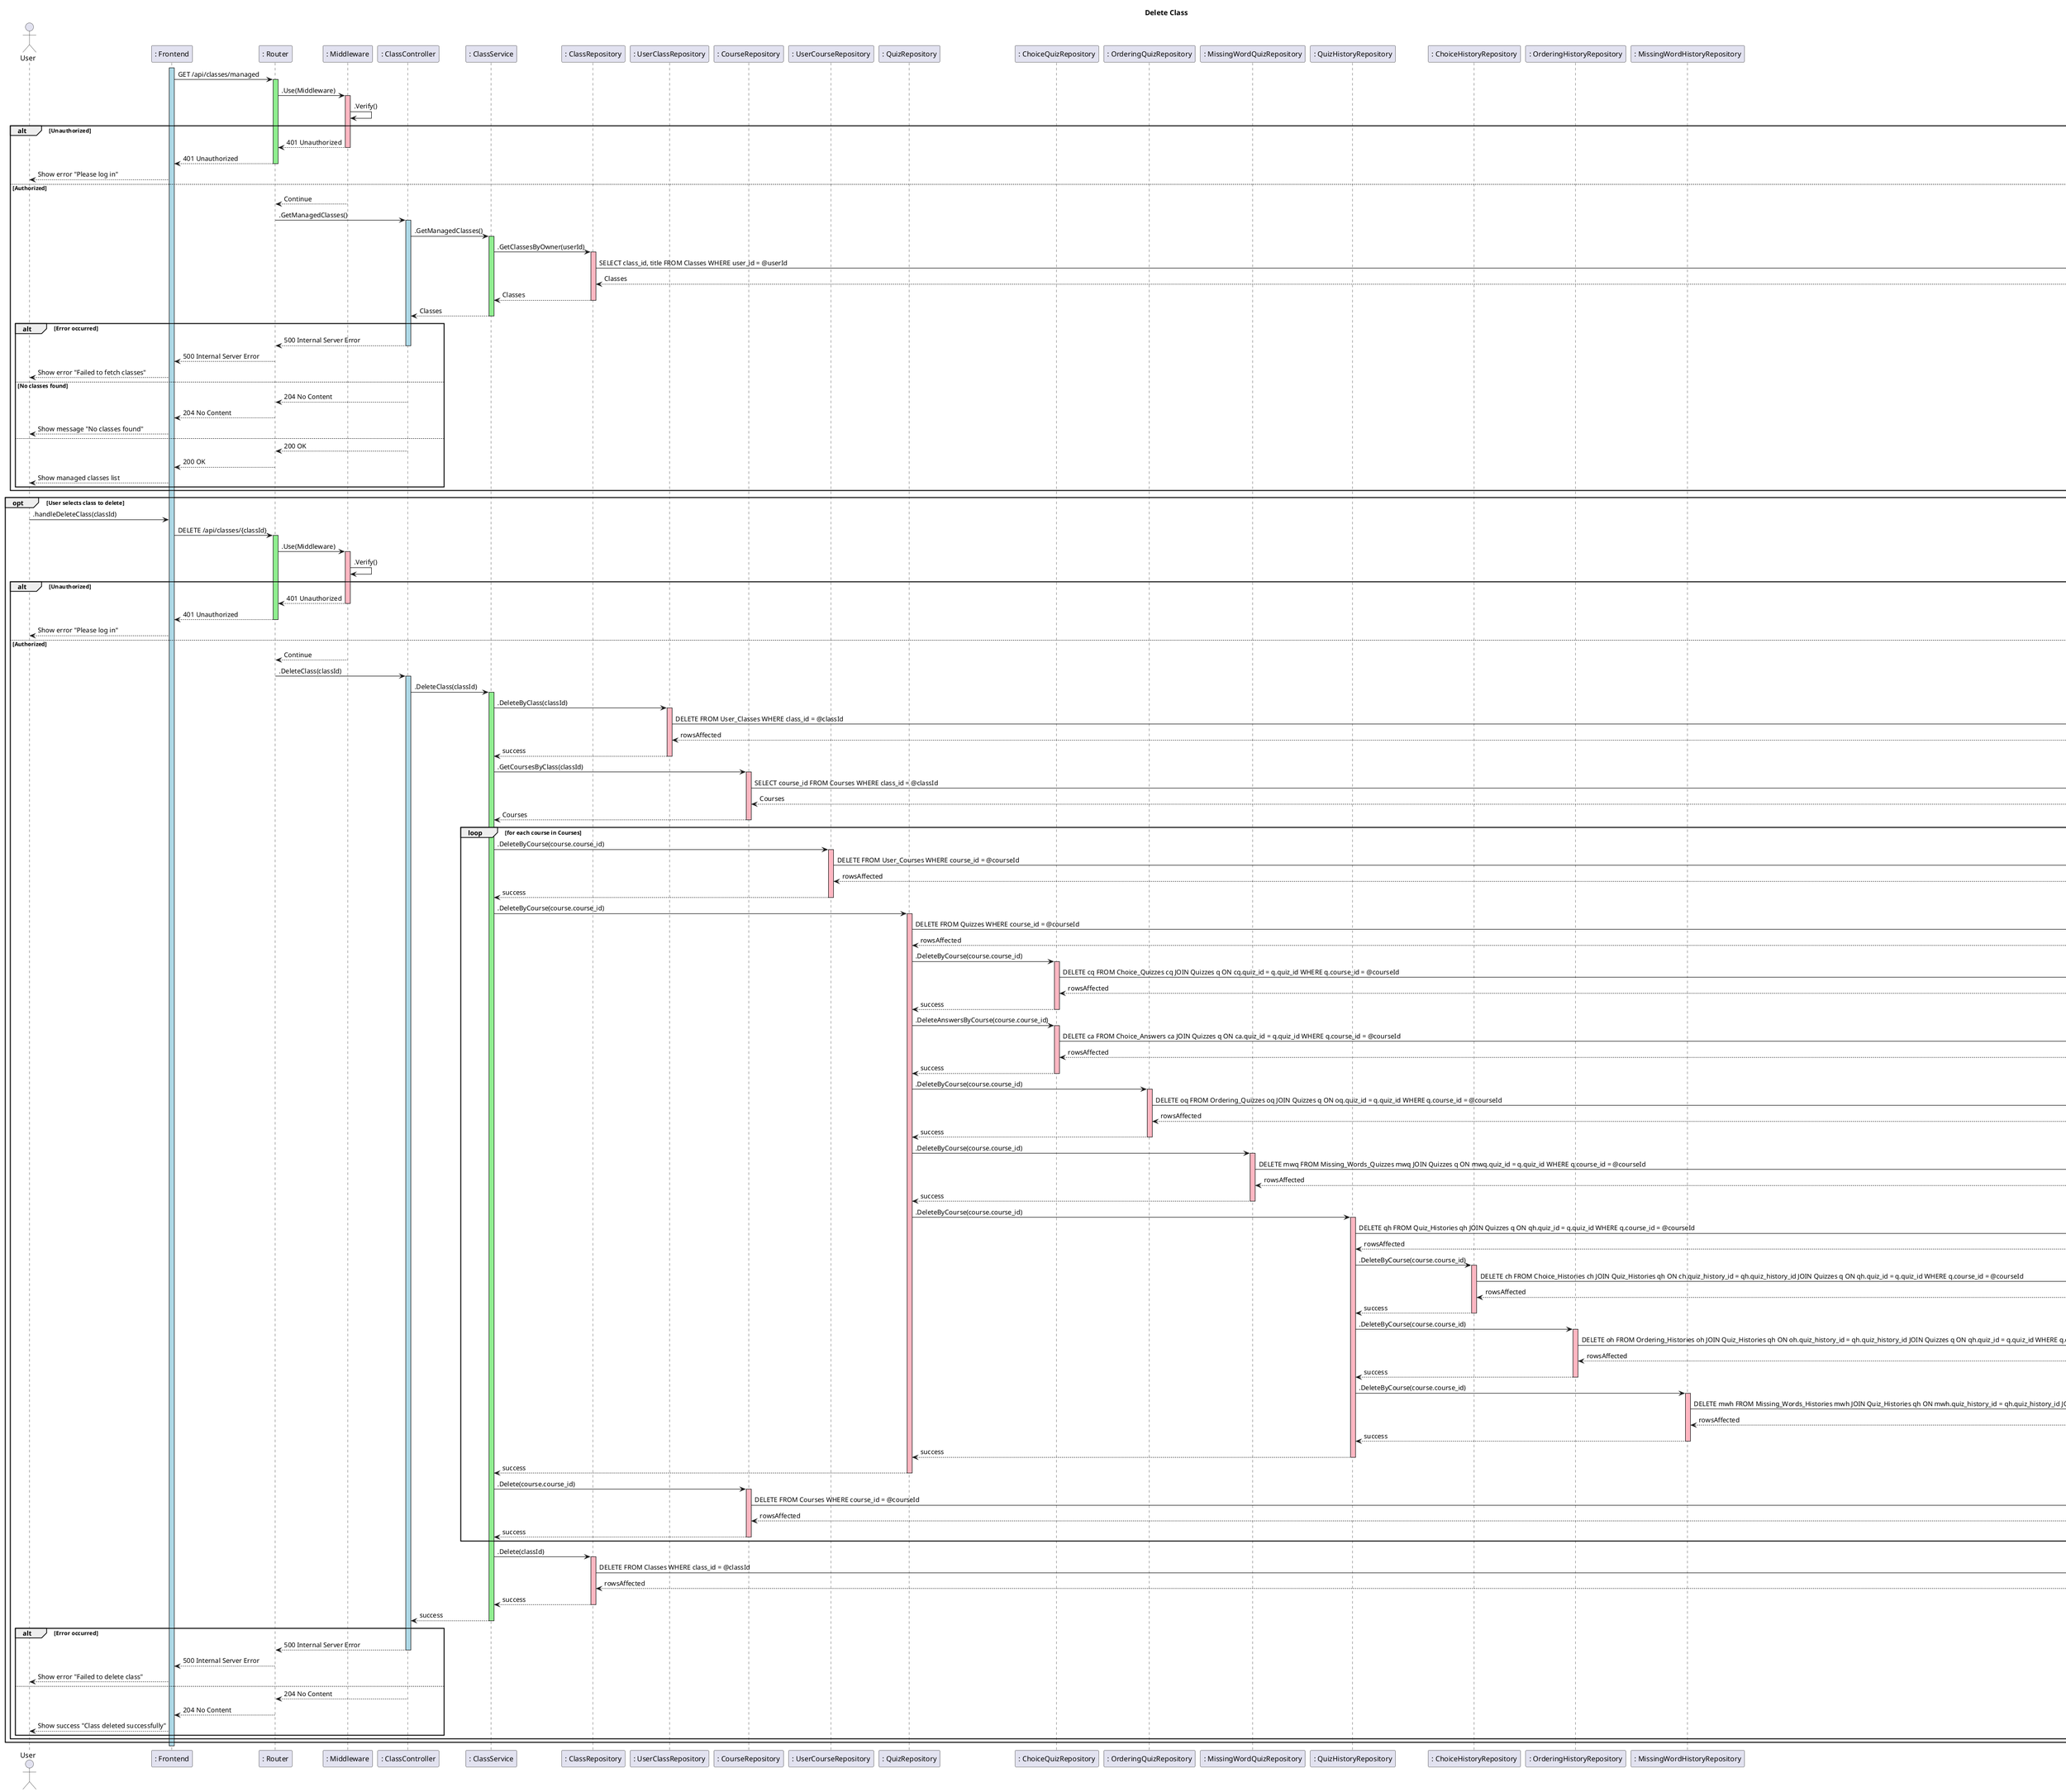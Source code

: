 @startuml SequenceDiagram
title Delete Class

actor User
participant ": Frontend" as Frontend
participant ": Router" as Router
participant ": Middleware" as Middleware
participant ": ClassController" as ClassController
participant ": ClassService" as ClassService
participant ": ClassRepository" as ClassRepository
participant ": UserClassRepository" as UserClassRepository
participant ": CourseRepository" as CourseRepository
participant ": UserCourseRepository" as UserCourseRepository
participant ": QuizRepository" as QuizRepository
participant ": ChoiceQuizRepository" as ChoiceQuizRepository
participant ": OrderingQuizRepository" as OrderingQuizRepository
participant ": MissingWordQuizRepository" as MissingWordQuizRepository
participant ": QuizHistoryRepository" as QuizHistoryRepository
participant ": ChoiceHistoryRepository" as ChoiceHistoryRepository
participant ": OrderingHistoryRepository" as OrderingHistoryRepository
participant ": MissingWordHistoryRepository" as MissingWordHistoryRepository

database Database

activate Frontend #LightBlue

' 1. User views their classes
Frontend -> Router: GET /api/classes/managed
activate Router #LightGreen

Router -> Middleware: .Use(Middleware)
activate Middleware #LightPink
Middleware -> Middleware: .Verify()

alt Unauthorized
  Middleware --> Router: 401 Unauthorized
  deactivate Middleware
  Router --> Frontend: 401 Unauthorized
  deactivate Router
  Frontend --> User: Show error "Please log in"
else Authorized
  Middleware --> Router: Continue
  deactivate Middleware

  Router -> ClassController: .GetManagedClasses()
  activate ClassController #LightBlue
  ClassController -> ClassService: .GetManagedClasses()
  activate ClassService #LightGreen
  ClassService -> ClassRepository: .GetClassesByOwner(userId)
  activate ClassRepository #LightPink
  ClassRepository -> Database: SELECT class_id, title FROM Classes WHERE user_id = @userId
  activate Database #LightGray
  Database --> ClassRepository: Classes
  deactivate Database
  ClassRepository --> ClassService: Classes
  deactivate ClassRepository
  ClassService --> ClassController: Classes
  deactivate ClassService

  alt Error occurred
    ClassController --> Router: 500 Internal Server Error
    deactivate ClassController
    Router --> Frontend: 500 Internal Server Error
    deactivate Router
    Frontend --> User: Show error "Failed to fetch classes"
  else No classes found
    ClassController --> Router: 204 No Content
    deactivate ClassController
    Router --> Frontend: 204 No Content
    deactivate Router
    Frontend --> User: Show message "No classes found"
  else
    ClassController --> Router: 200 OK
    deactivate ClassController
    Router --> Frontend: 200 OK
    deactivate Router
    Frontend --> User: Show managed classes list
  end
end

opt User selects class to delete
  User -> Frontend: .handleDeleteClass(classId)
  Frontend -> Router: DELETE /api/classes/{classId}
  activate Router #LightGreen

  Router -> Middleware: .Use(Middleware)
  activate Middleware #LightPink
  Middleware -> Middleware: .Verify()

  alt Unauthorized
    Middleware --> Router: 401 Unauthorized
    deactivate Middleware
    Router --> Frontend: 401 Unauthorized
    deactivate Router
    Frontend --> User: Show error "Please log in"
  else Authorized
    Middleware --> Router: Continue
    deactivate Middleware

    Router -> ClassController: .DeleteClass(classId)
    activate ClassController #LightBlue
    ClassController -> ClassService: .DeleteClass(classId)
    activate ClassService #LightGreen

    ' 1. Delete class enrollments
    ClassService -> UserClassRepository: .DeleteByClass(classId)
    activate UserClassRepository #LightPink
    UserClassRepository -> Database: DELETE FROM User_Classes WHERE class_id = @classId
    activate Database #LightGray
    Database --> UserClassRepository: rowsAffected
    deactivate Database
    UserClassRepository --> ClassService: success
    deactivate UserClassRepository

    ' 2. Get courses for deletion
    ClassService -> CourseRepository: .GetCoursesByClass(classId)
    activate CourseRepository #LightPink
    CourseRepository -> Database: SELECT course_id FROM Courses WHERE class_id = @classId
    activate Database #LightGray
    Database --> CourseRepository: Courses
    deactivate Database
    CourseRepository --> ClassService: Courses
    deactivate CourseRepository

    loop for each course in Courses
      ' 3. Delete course enrollments
      ClassService -> UserCourseRepository: .DeleteByCourse(course.course_id)
      activate UserCourseRepository #LightPink
      UserCourseRepository -> Database: DELETE FROM User_Courses WHERE course_id = @courseId
      activate Database #LightGray
      Database --> UserCourseRepository: rowsAffected
      deactivate Database
      UserCourseRepository --> ClassService: success
      deactivate UserCourseRepository

      ' 4. Delete quizzes
      ClassService -> QuizRepository: .DeleteByCourse(course.course_id)
      activate QuizRepository #LightPink
      QuizRepository -> Database: DELETE FROM Quizzes WHERE course_id = @courseId
      activate Database #LightGray
      Database --> QuizRepository: rowsAffected
      deactivate Database

      ' 5. Delete quiz questions and answers
      QuizRepository -> ChoiceQuizRepository: .DeleteByCourse(course.course_id)
      activate ChoiceQuizRepository #LightPink
      ChoiceQuizRepository -> Database: DELETE cq FROM Choice_Quizzes cq JOIN Quizzes q ON cq.quiz_id = q.quiz_id WHERE q.course_id = @courseId
      activate Database #LightGray
      Database --> ChoiceQuizRepository: rowsAffected
      deactivate Database
      ChoiceQuizRepository --> QuizRepository: success
      deactivate ChoiceQuizRepository

      QuizRepository -> ChoiceQuizRepository: .DeleteAnswersByCourse(course.course_id)
      activate ChoiceQuizRepository #LightPink
      ChoiceQuizRepository -> Database: DELETE ca FROM Choice_Answers ca JOIN Quizzes q ON ca.quiz_id = q.quiz_id WHERE q.course_id = @courseId
      activate Database #LightGray
      Database --> ChoiceQuizRepository: rowsAffected
      deactivate Database
      ChoiceQuizRepository --> QuizRepository: success
      deactivate ChoiceQuizRepository

      QuizRepository -> OrderingQuizRepository: .DeleteByCourse(course.course_id)
      activate OrderingQuizRepository #LightPink
      OrderingQuizRepository -> Database: DELETE oq FROM Ordering_Quizzes oq JOIN Quizzes q ON oq.quiz_id = q.quiz_id WHERE q.course_id = @courseId
      activate Database #LightGray
      Database --> OrderingQuizRepository: rowsAffected
      deactivate Database
      OrderingQuizRepository --> QuizRepository: success
      deactivate OrderingQuizRepository

      QuizRepository -> MissingWordQuizRepository: .DeleteByCourse(course.course_id)
      activate MissingWordQuizRepository #LightPink
      MissingWordQuizRepository -> Database: DELETE mwq FROM Missing_Words_Quizzes mwq JOIN Quizzes q ON mwq.quiz_id = q.quiz_id WHERE q.course_id = @courseId
      activate Database #LightGray
      Database --> MissingWordQuizRepository: rowsAffected
      deactivate Database
      MissingWordQuizRepository --> QuizRepository: success
      deactivate MissingWordQuizRepository

      ' 6. Delete quiz histories
      QuizRepository -> QuizHistoryRepository: .DeleteByCourse(course.course_id)
      activate QuizHistoryRepository #LightPink
      QuizHistoryRepository -> Database: DELETE qh FROM Quiz_Histories qh JOIN Quizzes q ON qh.quiz_id = q.quiz_id WHERE q.course_id = @courseId
      activate Database #LightGray
      Database --> QuizHistoryRepository: rowsAffected
      deactivate Database

      QuizHistoryRepository -> ChoiceHistoryRepository: .DeleteByCourse(course.course_id)
      activate ChoiceHistoryRepository #LightPink
      ChoiceHistoryRepository -> Database: DELETE ch FROM Choice_Histories ch JOIN Quiz_Histories qh ON ch.quiz_history_id = qh.quiz_history_id JOIN Quizzes q ON qh.quiz_id = q.quiz_id WHERE q.course_id = @courseId
      activate Database #LightGray
      Database --> ChoiceHistoryRepository: rowsAffected
      deactivate Database
      ChoiceHistoryRepository --> QuizHistoryRepository: success
      deactivate ChoiceHistoryRepository

      QuizHistoryRepository -> OrderingHistoryRepository: .DeleteByCourse(course.course_id)
      activate OrderingHistoryRepository #LightPink
      OrderingHistoryRepository -> Database: DELETE oh FROM Ordering_Histories oh JOIN Quiz_Histories qh ON oh.quiz_history_id = qh.quiz_history_id JOIN Quizzes q ON qh.quiz_id = q.quiz_id WHERE q.course_id = @courseId
      activate Database #LightGray
      Database --> OrderingHistoryRepository: rowsAffected
      deactivate Database
      OrderingHistoryRepository --> QuizHistoryRepository: success
      deactivate OrderingHistoryRepository

      QuizHistoryRepository -> MissingWordHistoryRepository: .DeleteByCourse(course.course_id)
      activate MissingWordHistoryRepository #LightPink
      MissingWordHistoryRepository -> Database: DELETE mwh FROM Missing_Words_Histories mwh JOIN Quiz_Histories qh ON mwh.quiz_history_id = qh.quiz_history_id JOIN Quizzes q ON qh.quiz_id = q.quiz_id WHERE q.course_id = @courseId
      activate Database #LightGray
      Database --> MissingWordHistoryRepository: rowsAffected
      deactivate Database
      MissingWordHistoryRepository --> QuizHistoryRepository: success
      deactivate MissingWordHistoryRepository

      QuizHistoryRepository --> QuizRepository: success
      deactivate QuizHistoryRepository
      QuizRepository --> ClassService: success
      deactivate QuizRepository

      ' 7. Delete course
      ClassService -> CourseRepository: .Delete(course.course_id)
      activate CourseRepository #LightPink
      CourseRepository -> Database: DELETE FROM Courses WHERE course_id = @courseId
      activate Database #LightGray
      Database --> CourseRepository: rowsAffected
      deactivate Database
      CourseRepository --> ClassService: success
      deactivate CourseRepository
    end

    ' 8. Delete class
    ClassService -> ClassRepository: .Delete(classId)
    activate ClassRepository #LightPink
    ClassRepository -> Database: DELETE FROM Classes WHERE class_id = @classId
    activate Database #LightGray
    Database --> ClassRepository: rowsAffected
    deactivate Database
    ClassRepository --> ClassService: success
    deactivate ClassRepository

    ClassService --> ClassController: success
    deactivate ClassService

    alt Error occurred
      ClassController --> Router: 500 Internal Server Error
      deactivate ClassController
      Router --> Frontend: 500 Internal Server Error
      deactivate Router
      Frontend --> User: Show error "Failed to delete class"
    else
      ClassController --> Router: 204 No Content
      deactivate ClassController
      Router --> Frontend: 204 No Content
      deactivate Router
      Frontend --> User: Show success "Class deleted successfully"
    end
  end
end

deactivate Frontend
@enduml